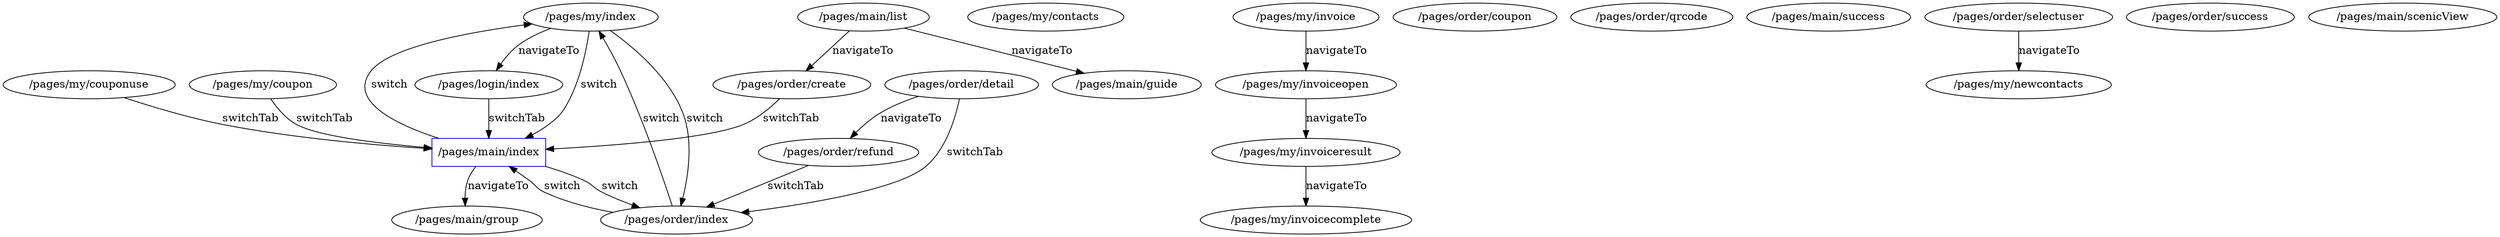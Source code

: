 // UI State Transfer Diagram
digraph {
	"/pages/my/index" [label="/pages/my/index"]
	"/pages/my/contacts" [label="/pages/my/contacts"]
	"/pages/order/detail" [label="/pages/order/detail"]
	"/pages/my/invoicecomplete" [label="/pages/my/invoicecomplete"]
	"/pages/main/index" [label="/pages/main/index" color=blue shape=rectangle]
	"/pages/my/invoiceresult" [label="/pages/my/invoiceresult"]
	"/pages/login/index" [label="/pages/login/index"]
	"/pages/main/list" [label="/pages/main/list"]
	"/pages/main/group" [label="/pages/main/group"]
	"/pages/my/invoiceopen" [label="/pages/my/invoiceopen"]
	"/pages/order/coupon" [label="/pages/order/coupon"]
	"/pages/order/create" [label="/pages/order/create"]
	"/pages/order/qrcode" [label="/pages/order/qrcode"]
	"/pages/main/success" [label="/pages/main/success"]
	"/pages/order/refund" [label="/pages/order/refund"]
	"/pages/order/index" [label="/pages/order/index"]
	"/pages/my/newcontacts" [label="/pages/my/newcontacts"]
	"/pages/my/coupon" [label="/pages/my/coupon"]
	"/pages/main/guide" [label="/pages/main/guide"]
	"/pages/order/success" [label="/pages/order/success"]
	"/pages/main/scenicView" [label="/pages/main/scenicView"]
	"/pages/my/couponuse" [label="/pages/my/couponuse"]
	"/pages/order/selectuser" [label="/pages/order/selectuser"]
	"/pages/my/invoice" [label="/pages/my/invoice"]
	"/pages/main/index" -> "/pages/order/index" [label=switch]
	"/pages/main/index" -> "/pages/my/index" [label=switch]
	"/pages/order/index" -> "/pages/main/index" [label=switch]
	"/pages/order/index" -> "/pages/my/index" [label=switch]
	"/pages/my/index" -> "/pages/main/index" [label=switch]
	"/pages/my/index" -> "/pages/order/index" [label=switch]
	"/pages/main/index" -> "/pages/main/group" [label=navigateTo]
	"/pages/main/list" -> "/pages/order/create" [label=navigateTo]
	"/pages/main/list" -> "/pages/main/guide" [label=navigateTo]
	"/pages/my/index" -> "/pages/login/index" [label=navigateTo]
	"/pages/order/create" -> "/pages/main/index" [label=switchTab]
	"/pages/order/selectuser" -> "/pages/my/newcontacts" [label=navigateTo]
	"/pages/order/detail" -> "/pages/order/index" [label=switchTab]
	"/pages/order/detail" -> "/pages/order/refund" [label=navigateTo]
	"/pages/login/index" -> "/pages/main/index" [label=switchTab]
	"/pages/my/invoice" -> "/pages/my/invoiceopen" [label=navigateTo]
	"/pages/my/invoiceopen" -> "/pages/my/invoiceresult" [label=navigateTo]
	"/pages/my/invoiceresult" -> "/pages/my/invoicecomplete" [label=navigateTo]
	"/pages/my/coupon" -> "/pages/main/index" [label=switchTab]
	"/pages/my/couponuse" -> "/pages/main/index" [label=switchTab]
	"/pages/order/refund" -> "/pages/order/index" [label=switchTab]
}

